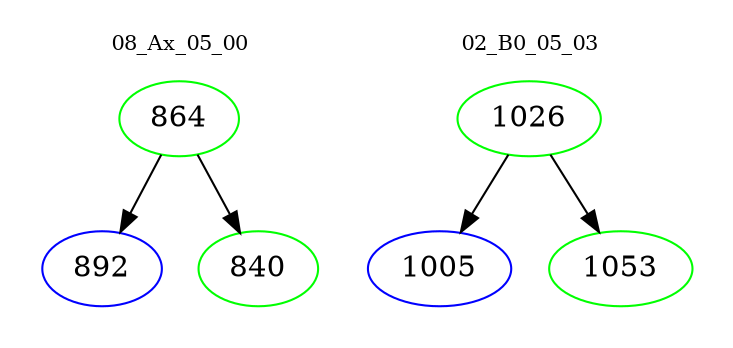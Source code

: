 digraph{
subgraph cluster_0 {
color = white
label = "08_Ax_05_00";
fontsize=10;
T0_864 [label="864", color="green"]
T0_864 -> T0_892 [color="black"]
T0_892 [label="892", color="blue"]
T0_864 -> T0_840 [color="black"]
T0_840 [label="840", color="green"]
}
subgraph cluster_1 {
color = white
label = "02_B0_05_03";
fontsize=10;
T1_1026 [label="1026", color="green"]
T1_1026 -> T1_1005 [color="black"]
T1_1005 [label="1005", color="blue"]
T1_1026 -> T1_1053 [color="black"]
T1_1053 [label="1053", color="green"]
}
}
